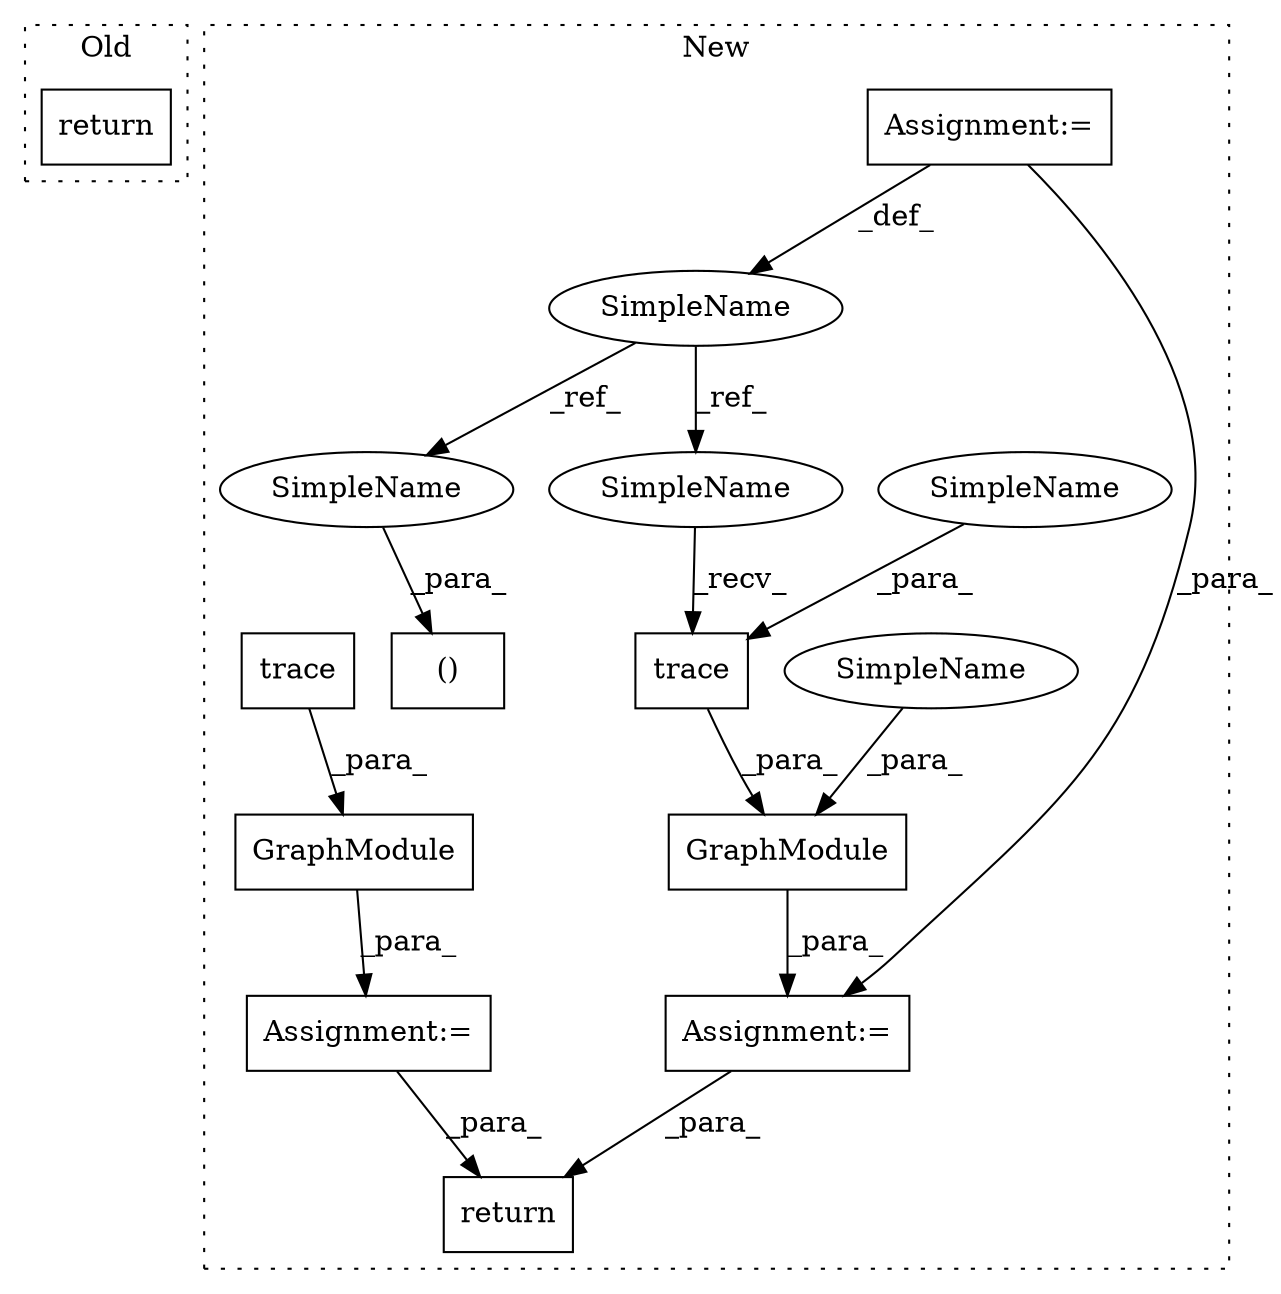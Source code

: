 digraph G {
subgraph cluster0 {
1 [label="return" a="41" s="7301" l="12" shape="box"];
label = "Old";
style="dotted";
}
subgraph cluster1 {
2 [label="GraphModule" a="32" s="8535,8578" l="12,1" shape="box"];
3 [label="trace" a="32" s="8564,8577" l="6,1" shape="box"];
4 [label="SimpleName" a="42" s="8407" l="8" shape="ellipse"];
5 [label="()" a="106" s="8454" l="29" shape="box"];
6 [label="Assignment:=" a="7" s="8407" l="8" shape="box"];
7 [label="Assignment:=" a="7" s="8534" l="1" shape="box"];
8 [label="return" a="41" s="8640" l="7" shape="box"];
9 [label="trace" a="32" s="8619,8632" l="6,1" shape="box"];
10 [label="GraphModule" a="32" s="8590,8633" l="12,1" shape="box"];
11 [label="Assignment:=" a="7" s="8589" l="1" shape="box"];
12 [label="SimpleName" a="42" s="8570" l="7" shape="ellipse"];
13 [label="SimpleName" a="42" s="8547" l="7" shape="ellipse"];
14 [label="SimpleName" a="42" s="8555" l="8" shape="ellipse"];
15 [label="SimpleName" a="42" s="8454" l="8" shape="ellipse"];
label = "New";
style="dotted";
}
2 -> 7 [label="_para_"];
3 -> 2 [label="_para_"];
4 -> 15 [label="_ref_"];
4 -> 14 [label="_ref_"];
6 -> 4 [label="_def_"];
6 -> 7 [label="_para_"];
7 -> 8 [label="_para_"];
9 -> 10 [label="_para_"];
10 -> 11 [label="_para_"];
11 -> 8 [label="_para_"];
12 -> 3 [label="_para_"];
13 -> 2 [label="_para_"];
14 -> 3 [label="_recv_"];
15 -> 5 [label="_para_"];
}